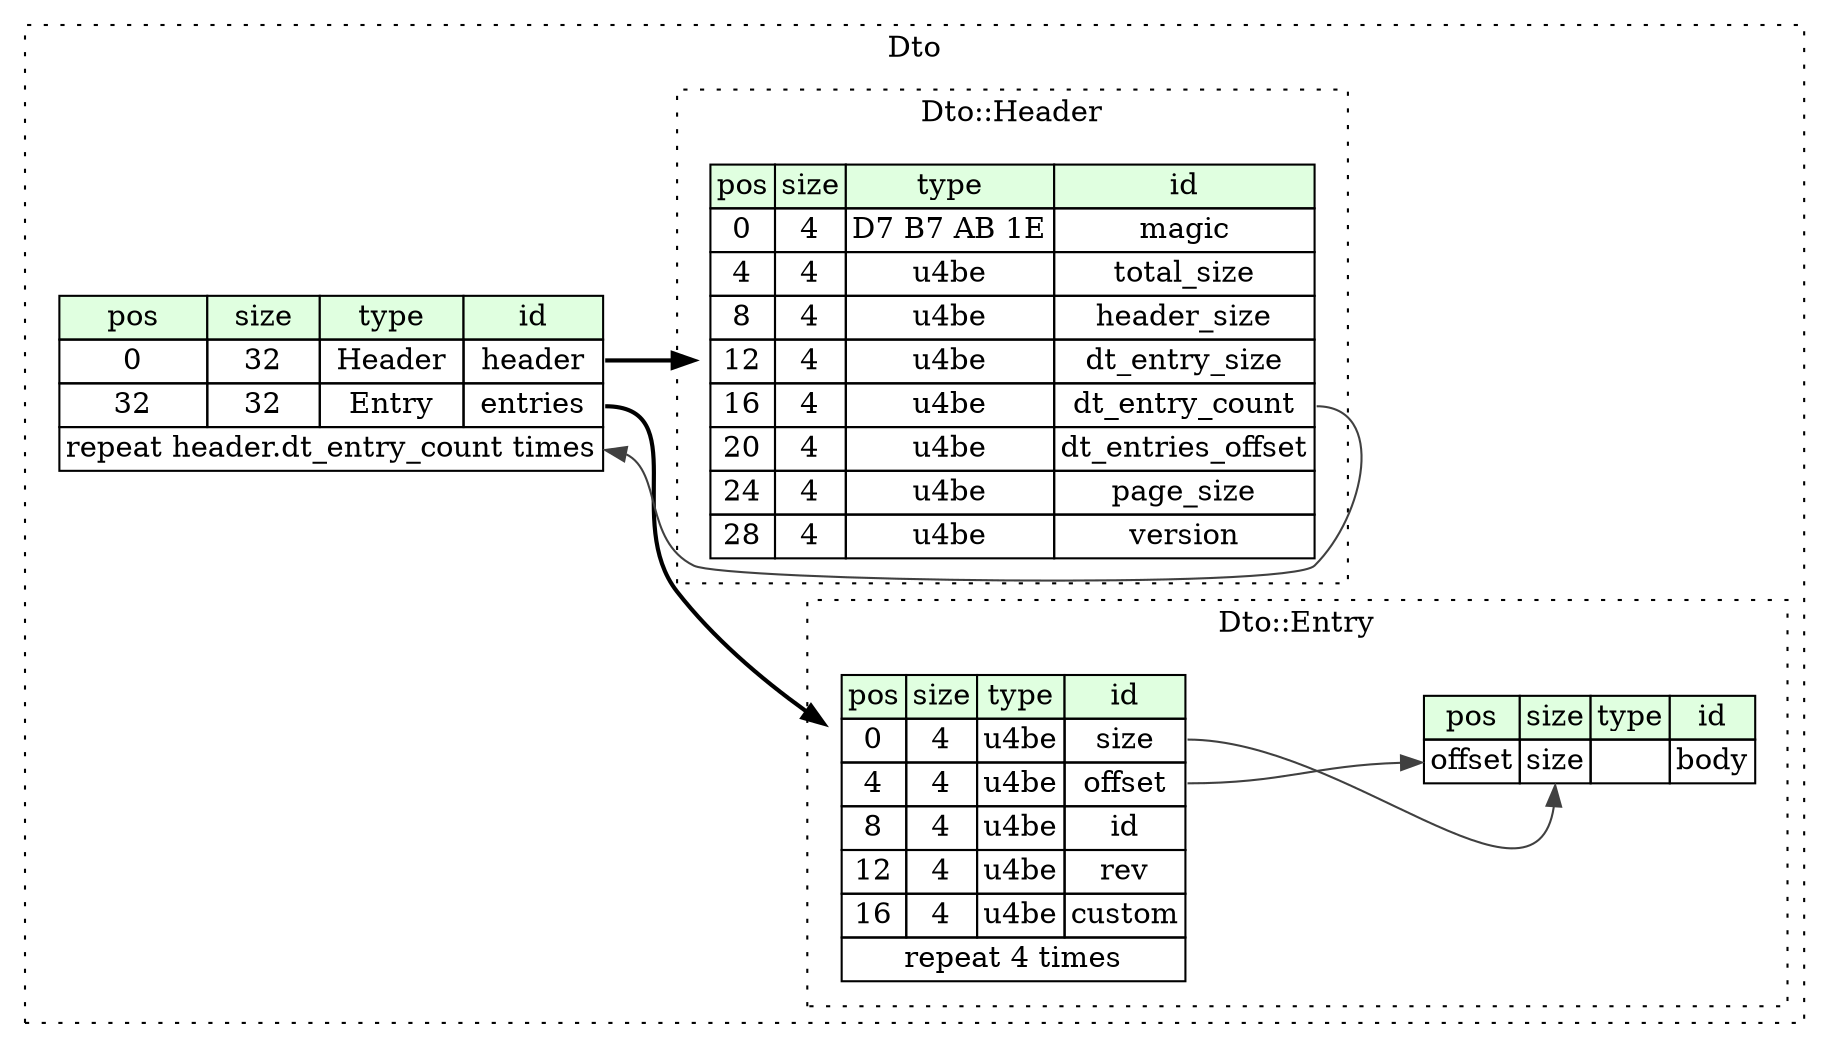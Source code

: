 digraph {
	rankdir=LR;
	node [shape=plaintext];
	subgraph cluster__dto {
		label="Dto";
		graph[style=dotted];

		dto__seq [label=<<TABLE BORDER="0" CELLBORDER="1" CELLSPACING="0">
			<TR><TD BGCOLOR="#E0FFE0">pos</TD><TD BGCOLOR="#E0FFE0">size</TD><TD BGCOLOR="#E0FFE0">type</TD><TD BGCOLOR="#E0FFE0">id</TD></TR>
			<TR><TD PORT="header_pos">0</TD><TD PORT="header_size">32</TD><TD>Header</TD><TD PORT="header_type">header</TD></TR>
			<TR><TD PORT="entries_pos">32</TD><TD PORT="entries_size">32</TD><TD>Entry</TD><TD PORT="entries_type">entries</TD></TR>
			<TR><TD COLSPAN="4" PORT="entries__repeat">repeat header.dt_entry_count times</TD></TR>
		</TABLE>>];
		subgraph cluster__header {
			label="Dto::Header";
			graph[style=dotted];

			header__seq [label=<<TABLE BORDER="0" CELLBORDER="1" CELLSPACING="0">
				<TR><TD BGCOLOR="#E0FFE0">pos</TD><TD BGCOLOR="#E0FFE0">size</TD><TD BGCOLOR="#E0FFE0">type</TD><TD BGCOLOR="#E0FFE0">id</TD></TR>
				<TR><TD PORT="magic_pos">0</TD><TD PORT="magic_size">4</TD><TD>D7 B7 AB 1E</TD><TD PORT="magic_type">magic</TD></TR>
				<TR><TD PORT="total_size_pos">4</TD><TD PORT="total_size_size">4</TD><TD>u4be</TD><TD PORT="total_size_type">total_size</TD></TR>
				<TR><TD PORT="header_size_pos">8</TD><TD PORT="header_size_size">4</TD><TD>u4be</TD><TD PORT="header_size_type">header_size</TD></TR>
				<TR><TD PORT="dt_entry_size_pos">12</TD><TD PORT="dt_entry_size_size">4</TD><TD>u4be</TD><TD PORT="dt_entry_size_type">dt_entry_size</TD></TR>
				<TR><TD PORT="dt_entry_count_pos">16</TD><TD PORT="dt_entry_count_size">4</TD><TD>u4be</TD><TD PORT="dt_entry_count_type">dt_entry_count</TD></TR>
				<TR><TD PORT="dt_entries_offset_pos">20</TD><TD PORT="dt_entries_offset_size">4</TD><TD>u4be</TD><TD PORT="dt_entries_offset_type">dt_entries_offset</TD></TR>
				<TR><TD PORT="page_size_pos">24</TD><TD PORT="page_size_size">4</TD><TD>u4be</TD><TD PORT="page_size_type">page_size</TD></TR>
				<TR><TD PORT="version_pos">28</TD><TD PORT="version_size">4</TD><TD>u4be</TD><TD PORT="version_type">version</TD></TR>
			</TABLE>>];
		}
		subgraph cluster__entry {
			label="Dto::Entry";
			graph[style=dotted];

			entry__seq [label=<<TABLE BORDER="0" CELLBORDER="1" CELLSPACING="0">
				<TR><TD BGCOLOR="#E0FFE0">pos</TD><TD BGCOLOR="#E0FFE0">size</TD><TD BGCOLOR="#E0FFE0">type</TD><TD BGCOLOR="#E0FFE0">id</TD></TR>
				<TR><TD PORT="size_pos">0</TD><TD PORT="size_size">4</TD><TD>u4be</TD><TD PORT="size_type">size</TD></TR>
				<TR><TD PORT="offset_pos">4</TD><TD PORT="offset_size">4</TD><TD>u4be</TD><TD PORT="offset_type">offset</TD></TR>
				<TR><TD PORT="id_pos">8</TD><TD PORT="id_size">4</TD><TD>u4be</TD><TD PORT="id_type">id</TD></TR>
				<TR><TD PORT="rev_pos">12</TD><TD PORT="rev_size">4</TD><TD>u4be</TD><TD PORT="rev_type">rev</TD></TR>
				<TR><TD PORT="custom_pos">16</TD><TD PORT="custom_size">4</TD><TD>u4be</TD><TD PORT="custom_type">custom</TD></TR>
				<TR><TD COLSPAN="4" PORT="custom__repeat">repeat 4 times</TD></TR>
			</TABLE>>];
			entry__inst__body [label=<<TABLE BORDER="0" CELLBORDER="1" CELLSPACING="0">
				<TR><TD BGCOLOR="#E0FFE0">pos</TD><TD BGCOLOR="#E0FFE0">size</TD><TD BGCOLOR="#E0FFE0">type</TD><TD BGCOLOR="#E0FFE0">id</TD></TR>
				<TR><TD PORT="body_pos">offset</TD><TD PORT="body_size">size</TD><TD></TD><TD PORT="body_type">body</TD></TR>
			</TABLE>>];
		}
	}
	dto__seq:header_type -> header__seq [style=bold];
	dto__seq:entries_type -> entry__seq [style=bold];
	header__seq:dt_entry_count_type -> dto__seq:entries__repeat [color="#404040"];
	entry__seq:offset_type -> entry__inst__body:body_pos [color="#404040"];
	entry__seq:size_type -> entry__inst__body:body_size [color="#404040"];
}
